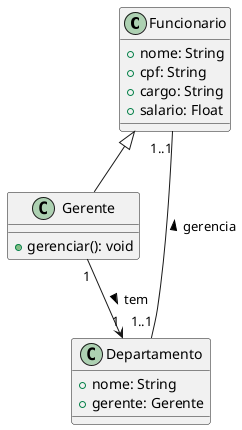@startuml DC - Cadastro de Funcionarios

class Funcionario {
    +nome: String
    +cpf: String
    +cargo: String
    +salario: Float
}

class Gerente {
    +gerenciar(): void
}

class Departamento {
    +nome: String
    +gerente: Gerente
}

Funcionario <|-- Gerente
Departamento "1..1" -- "1..1" Funcionario : gerencia >
Gerente "1" --> "1" Departamento : tem > 

@enduml
